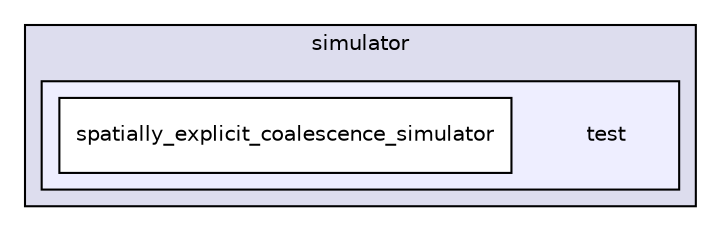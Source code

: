 digraph "quetzal/modules/simulator/test" {
  compound=true
  node [ fontsize="10", fontname="Helvetica"];
  edge [ labelfontsize="10", labelfontname="Helvetica"];
  subgraph clusterdir_2a1890074ce3c655d2ada46e194b66a5 {
    graph [ bgcolor="#ddddee", pencolor="black", label="simulator" fontname="Helvetica", fontsize="10", URL="dir_2a1890074ce3c655d2ada46e194b66a5.html"]
  subgraph clusterdir_71375d56ec61478a1d0e0800f7437ecd {
    graph [ bgcolor="#eeeeff", pencolor="black", label="" URL="dir_71375d56ec61478a1d0e0800f7437ecd.html"];
    dir_71375d56ec61478a1d0e0800f7437ecd [shape=plaintext label="test"];
    dir_af2bfa90b441edcbb40d40d1c413f4da [shape=box label="spatially_explicit_coalescence_simulator" color="black" fillcolor="white" style="filled" URL="dir_af2bfa90b441edcbb40d40d1c413f4da.html"];
  }
  }
}
